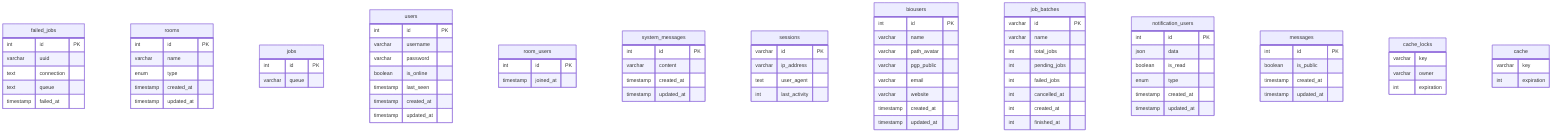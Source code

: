 erDiagram
    failed_jobs {
        int id PK
        varchar uuid
        text connection
        text queue
        timestamp failed_at
    }
    rooms {
        int id PK
        varchar name
        enum type
        timestamp created_at
        timestamp updated_at
    }
    jobs {
        int id PK
        varchar queue
    }
    users {
        int id PK
        varchar username
        varchar password
        boolean is_online
        timestamp last_seen
        timestamp created_at
        timestamp updated_at
    }
    room_users {
        int id PK
        timestamp joined_at
    }
    system_messages {
        int id PK
        varchar content
        timestamp created_at
        timestamp updated_at
    }
    sessions {
        varchar id PK
        varchar ip_address
        text user_agent
        int last_activity
    }
    biousers {
        int id PK
        varchar name
        varchar path_avatar
        varchar pgp_public
        varchar email
        varchar website
        timestamp created_at
        timestamp updated_at
    }
    job_batches {
        varchar id PK
        varchar name
        int total_jobs
        int pending_jobs
        int failed_jobs
        int cancelled_at
        int created_at
        int finished_at
    }
    notification_users {
        int id PK
        json data
        boolean is_read
        enum type
        timestamp created_at
        timestamp updated_at
    }
    messages {
        int id PK
        boolean is_public
        timestamp created_at
        timestamp updated_at
    }
    cache_locks {
        varchar key
        varchar owner
        int expiration
    }
    cache {
        varchar key
        int expiration
    }